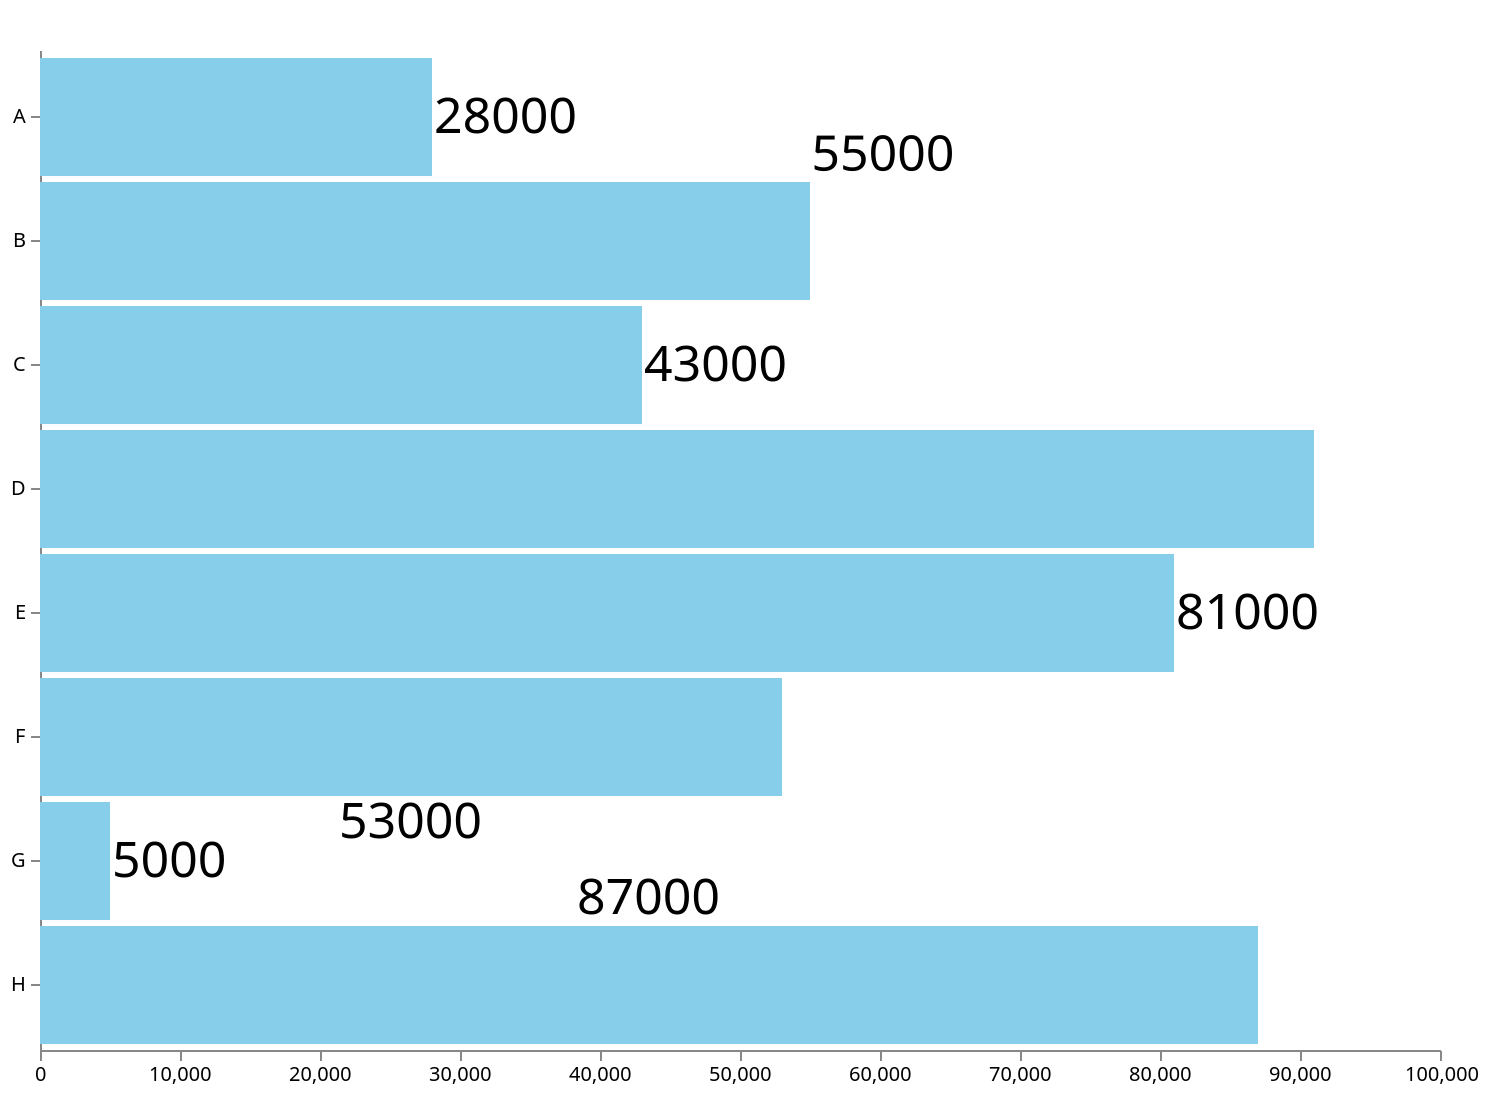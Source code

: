 {
  "$schema": "https://vega.github.io/schema/vega/v4.json",
  "width": 700,
  "height": 500,
  "padding": 5,
  "data": [
    {
      "name": "table",
      "values": [
        {"category": "A", "amount": 28000},
        {"category": "B", "amount": 55000},
        {"category": "C", "amount": 43000},
        {"category": "D", "amount": 91000},
        {"category": "E", "amount": 81000},
        {"category": "F", "amount": 53000},
        {"category": "G", "amount": 5000},
        {"category": "H", "amount": 87000}
      ]
    }
  ],
  "scales": [
    {
      "name": "yscale",
      "type": "band",
      "domain": {"data": "table", "field": "category"},
      "range": "height",
      "padding": 0.05,
      "round": true
    },
    {
      "name": "xscale",
      "domain": {"data": "table", "field": "amount"},
      "nice": true,
      "range": "width"
    }
  ],
  "axes": [
    {"orient": "left", "scale": "yscale"},
    {"orient": "bottom", "scale": "xscale"}
  ],
  "marks": [
    {
      "type": "rect",
      "name": "bar",
      "from": {"data": "table"},
      "encode": {
        "enter": {
          "y": {"scale": "yscale", "field": "category"},
          "height": {"scale": "yscale", "band": 1},
          "x": {"scale": "xscale", "field": "amount"},
          "x2": {"scale": "xscale", "value": 0}
        },
        "update": {"fill": {"value": "skyblue"}}
      }
    },
    {
      "type": "text",
      "from": {"data": "bar"},
      "encode": {
        "enter": {
          "fontSize": {"value": 25},
          "text": {"field": "datum.amount"}
        }
      },
      "transform": [
        {
          "type": "label",
          "size": [700, 500],
          "offsets": [-15, 15],
          "anchors": ["right"]
        }
      ]
    }
  ]
}